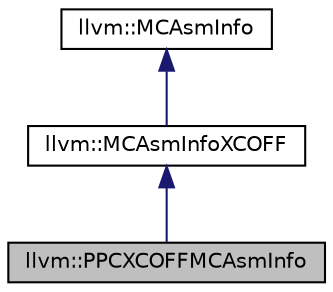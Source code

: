 digraph "llvm::PPCXCOFFMCAsmInfo"
{
 // LATEX_PDF_SIZE
  bgcolor="transparent";
  edge [fontname="Helvetica",fontsize="10",labelfontname="Helvetica",labelfontsize="10"];
  node [fontname="Helvetica",fontsize="10",shape=record];
  Node1 [label="llvm::PPCXCOFFMCAsmInfo",height=0.2,width=0.4,color="black", fillcolor="grey75", style="filled", fontcolor="black",tooltip=" "];
  Node2 -> Node1 [dir="back",color="midnightblue",fontsize="10",style="solid",fontname="Helvetica"];
  Node2 [label="llvm::MCAsmInfoXCOFF",height=0.2,width=0.4,color="black",URL="$classllvm_1_1MCAsmInfoXCOFF.html",tooltip=" "];
  Node3 -> Node2 [dir="back",color="midnightblue",fontsize="10",style="solid",fontname="Helvetica"];
  Node3 [label="llvm::MCAsmInfo",height=0.2,width=0.4,color="black",URL="$classllvm_1_1MCAsmInfo.html",tooltip="This class is intended to be used as a base class for asm properties and features specific to the tar..."];
}
